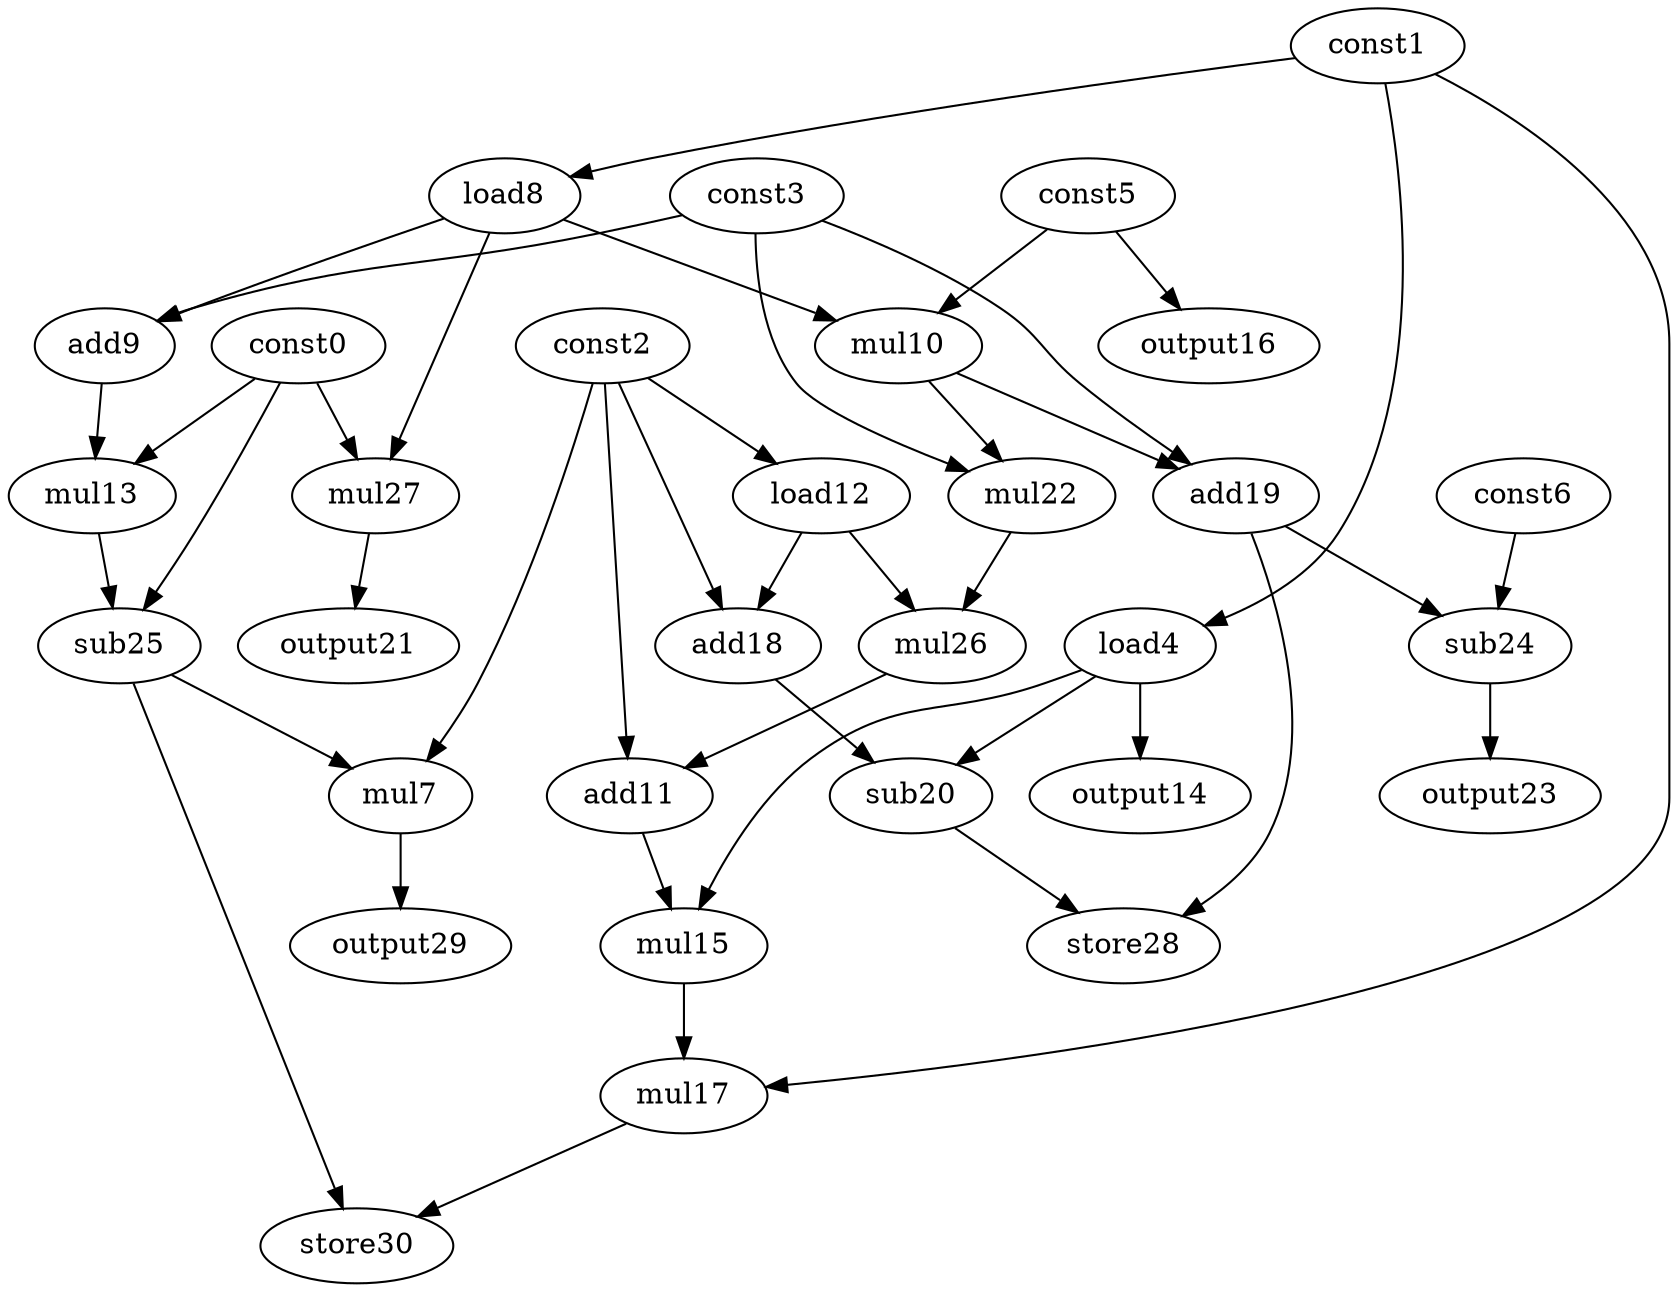 digraph G { 
const0[opcode=const]; 
const1[opcode=const]; 
const2[opcode=const]; 
const3[opcode=const]; 
load4[opcode=load]; 
const5[opcode=const]; 
const6[opcode=const]; 
mul7[opcode=mul]; 
load8[opcode=load]; 
add9[opcode=add]; 
mul10[opcode=mul]; 
add11[opcode=add]; 
load12[opcode=load]; 
mul13[opcode=mul]; 
output14[opcode=output]; 
mul15[opcode=mul]; 
output16[opcode=output]; 
mul17[opcode=mul]; 
add18[opcode=add]; 
add19[opcode=add]; 
sub20[opcode=sub]; 
output21[opcode=output]; 
mul22[opcode=mul]; 
output23[opcode=output]; 
sub24[opcode=sub]; 
sub25[opcode=sub]; 
mul26[opcode=mul]; 
mul27[opcode=mul]; 
store28[opcode=store]; 
output29[opcode=output]; 
store30[opcode=store]; 
const1->load4[operand=0];
const1->load8[operand=0];
const2->load12[operand=0];
const5->output16[operand=0];
load8->add9[operand=0];
const3->add9[operand=1];
load8->mul10[operand=0];
const5->mul10[operand=1];
load4->output14[operand=0];
const2->add18[operand=0];
load12->add18[operand=1];
load8->mul27[operand=0];
const0->mul27[operand=1];
const0->mul13[operand=0];
add9->mul13[operand=1];
mul10->add19[operand=0];
const3->add19[operand=1];
add18->sub20[operand=0];
load4->sub20[operand=1];
mul27->output21[operand=0];
mul10->mul22[operand=0];
const3->mul22[operand=1];
add19->sub24[operand=0];
const6->sub24[operand=1];
const0->sub25[operand=0];
mul13->sub25[operand=1];
load12->mul26[operand=0];
mul22->mul26[operand=1];
add19->store28[operand=0];
sub20->store28[operand=1];
sub25->mul7[operand=0];
const2->mul7[operand=1];
const2->add11[operand=0];
mul26->add11[operand=1];
sub24->output23[operand=0];
add11->mul15[operand=0];
load4->mul15[operand=1];
mul7->output29[operand=0];
const1->mul17[operand=0];
mul15->mul17[operand=1];
mul17->store30[operand=0];
sub25->store30[operand=1];
}
